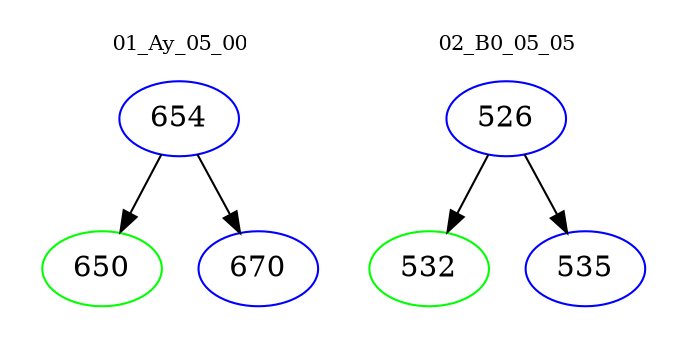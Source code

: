 digraph{
subgraph cluster_0 {
color = white
label = "01_Ay_05_00";
fontsize=10;
T0_654 [label="654", color="blue"]
T0_654 -> T0_650 [color="black"]
T0_650 [label="650", color="green"]
T0_654 -> T0_670 [color="black"]
T0_670 [label="670", color="blue"]
}
subgraph cluster_1 {
color = white
label = "02_B0_05_05";
fontsize=10;
T1_526 [label="526", color="blue"]
T1_526 -> T1_532 [color="black"]
T1_532 [label="532", color="green"]
T1_526 -> T1_535 [color="black"]
T1_535 [label="535", color="blue"]
}
}
